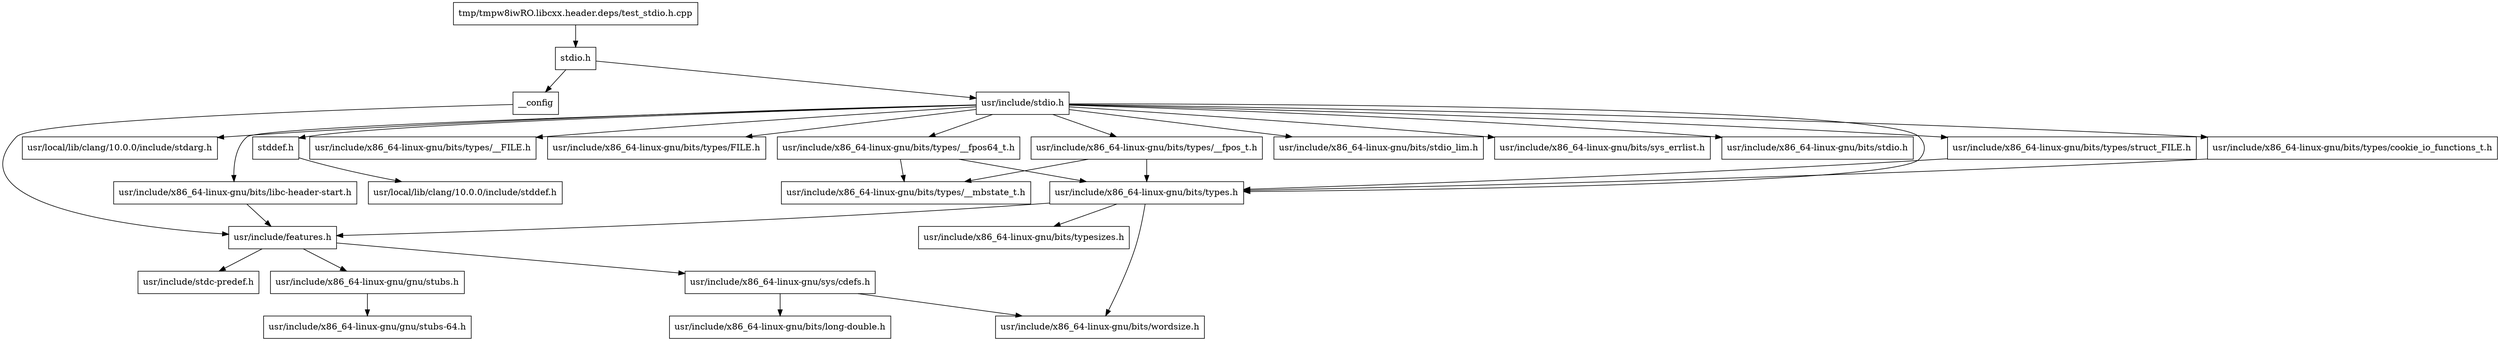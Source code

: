 digraph "dependencies" {
  header_1 [ shape="box", label="stdio.h"];
  header_0 [ shape="box", label="tmp/tmpw8iwRO.libcxx.header.deps/test_stdio.h.cpp"];
  header_2 [ shape="box", label="__config"];
  header_3 [ shape="box", label="usr/include/features.h"];
  header_4 [ shape="box", label="usr/include/stdc-predef.h"];
  header_5 [ shape="box", label="usr/include/x86_64-linux-gnu/sys/cdefs.h"];
  header_6 [ shape="box", label="usr/include/x86_64-linux-gnu/bits/wordsize.h"];
  header_7 [ shape="box", label="usr/include/x86_64-linux-gnu/bits/long-double.h"];
  header_8 [ shape="box", label="usr/include/x86_64-linux-gnu/gnu/stubs.h"];
  header_9 [ shape="box", label="usr/include/x86_64-linux-gnu/gnu/stubs-64.h"];
  header_11 [ shape="box", label="usr/include/stdio.h"];
  header_12 [ shape="box", label="usr/include/x86_64-linux-gnu/bits/libc-header-start.h"];
  header_13 [ shape="box", label="stddef.h"];
  header_14 [ shape="box", label="usr/local/lib/clang/10.0.0/include/stddef.h"];
  header_15 [ shape="box", label="usr/local/lib/clang/10.0.0/include/stdarg.h"];
  header_16 [ shape="box", label="usr/include/x86_64-linux-gnu/bits/types.h"];
  header_17 [ shape="box", label="usr/include/x86_64-linux-gnu/bits/typesizes.h"];
  header_18 [ shape="box", label="usr/include/x86_64-linux-gnu/bits/types/__fpos_t.h"];
  header_19 [ shape="box", label="usr/include/x86_64-linux-gnu/bits/types/__mbstate_t.h"];
  header_20 [ shape="box", label="usr/include/x86_64-linux-gnu/bits/types/__fpos64_t.h"];
  header_21 [ shape="box", label="usr/include/x86_64-linux-gnu/bits/types/__FILE.h"];
  header_22 [ shape="box", label="usr/include/x86_64-linux-gnu/bits/types/FILE.h"];
  header_23 [ shape="box", label="usr/include/x86_64-linux-gnu/bits/types/struct_FILE.h"];
  header_24 [ shape="box", label="usr/include/x86_64-linux-gnu/bits/types/cookie_io_functions_t.h"];
  header_25 [ shape="box", label="usr/include/x86_64-linux-gnu/bits/stdio_lim.h"];
  header_26 [ shape="box", label="usr/include/x86_64-linux-gnu/bits/sys_errlist.h"];
  header_27 [ shape="box", label="usr/include/x86_64-linux-gnu/bits/stdio.h"];
  header_12 -> header_3;
  header_5 -> header_6;
  header_5 -> header_7;
  header_0 -> header_1;
  header_24 -> header_16;
  header_13 -> header_14;
  header_18 -> header_16;
  header_18 -> header_19;
  header_8 -> header_9;
  header_2 -> header_3;
  header_20 -> header_16;
  header_20 -> header_19;
  header_1 -> header_2;
  header_1 -> header_11;
  header_23 -> header_16;
  header_16 -> header_3;
  header_16 -> header_6;
  header_16 -> header_17;
  header_11 -> header_12;
  header_11 -> header_13;
  header_11 -> header_15;
  header_11 -> header_16;
  header_11 -> header_18;
  header_11 -> header_20;
  header_11 -> header_21;
  header_11 -> header_22;
  header_11 -> header_23;
  header_11 -> header_24;
  header_11 -> header_25;
  header_11 -> header_26;
  header_11 -> header_27;
  header_3 -> header_4;
  header_3 -> header_5;
  header_3 -> header_8;
}

